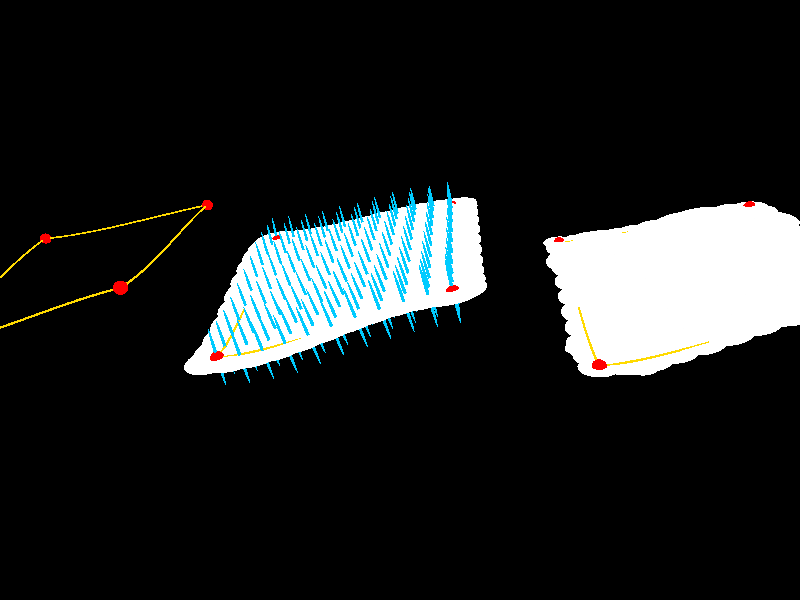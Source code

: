 // Persistence of Vision Ray Tracer Scene Description File

#version 3.6; // current version is 3.8

/* 
Information on Pov-Ray:
 
My personal introduction into Pov-Ray was the excellent book "3D-Welten, professionelle Animationen und fotorealistische Grafiken mit Raytracing" from 
Toni Lama by Carl Hanser Verlag München Wien, 2004. Apart of that I recommend the Pov-Ray-homepage (http://www.povray.org).

Further information on Pov-Ray can be found at https://sus.ziti.uni-heidelberg.de/Lehre/WS2021_Tools/POVRAY/POVRAY_PeterFischer.pdf,  
https://wiki.povray.org/content/Main_Page, https://de.wikibooks.org/wiki/Raytracing_mit_POV-Ray or, in german language, here: https://www.f-lohmueller.de/pov_tut/pov__ger.htm
*/ 
 
/*
---------------------------------------------------Modeling approach---------------------------------------------- 

This file demonstrates my basic approach for creating planar structures. For a start, we create a small patch in the x-z-plain, anchored by four positions determining the corners of this patch (given as a start). 
These four corner positions serve for defining splines in a first step. In a second step these splines are used to determine the y-coordinates and normals of positions in the patch. y-coordinates and normals are cal
culated from y-coordinates and incline of splines at respective x- and z- positions. Finally the flat spheres put at appropriate positions with appropriate normals are fused into a blob.  
*/ 
                
//-----------------------------------Scene settings (Camera, light, background)-------------------------------------------------

global_settings {
    assumed_gamma 1.0
    max_trace_level 5
}

#declare Hauptkamera = camera {
    location  <0.6, 1.1, -1.5> *1.6
    right     x*image_width/image_height
    look_at   <0.6, 0.75,  2.5>
}

camera {Hauptkamera}

// create a regular point light source
light_source {
    0*x                  // light's position (translated below)
    color rgb <1,1,1>    // light's color
    translate <-100, 50, -20>
}
light_source {
    0*x                  // light's position (translated below)
    color rgb <1,1,1>    // light's color
    translate <-30, 50, -100>
}

//---------------------------------The points and the splines (top-panel)-------------------------------------------------------------


//----------------------------Definition of main points----------------------------------------------------------------

//These  points are spanning a square patch with a certain change in the y-coordinate

#declare P0 = <0, 0, 0> + <-1.4, 1, 0>; 
#declare P1= <1, 0.3, 0> + <-1.4, 1, 0> ; 
#declare P2 = <0, 0.4, 1>  + <-1.4, 1, 0>; 
#declare P3 = <1, 0.6, 1> + <-1.4, 1, 0> ;

//Here the points are given as spheres

sphere { 
    <0,0,0>, 0.03 
    texture { 
        pigment{ 
            color rgb<1.00, 0, 0.00>
        }
        finish { 
            phong 1.0 reflection 0.00
        }
    } // end of texture
    scale<1,1,1>  rotate<0,0,0>  translate P0
}  // end of sphere ----------------------------------- 

sphere { 
    <0,0,0>, 0.03 
    texture { 
        pigment{ 
            color rgb<1.00, 0, 0.00>
        }
        finish { 
            phong 1.0 reflection 0.00
        }
    } // end of texture
    scale<1,1,1>  rotate<0,0,0>  translate P1
}  // end of sphere ----------------------------------- 

sphere { 
    <0,0,0>, 0.03 
    texture { 
        pigment{ 
            color rgb<1.00, 0, 0.00>
        }
        finish { 
            phong 1.0 reflection 0.00
        }
    } // end of texture
    scale<1,1,1>  rotate<0,0,0>  translate P2
}  // end of sphere ----------------------------------- 

sphere { 
    <0,0,0>, 0.03 
    texture { 
        pigment{ 
            color rgb<1.00, 0, 0.00>
        }
        finish { 
            phong 1.0 reflection 0.00
        }
    } // end of texture
    scale<1,1,1>  rotate<0,0,0>  translate P3
}  // end of sphere ----------------------------------- 



//-------------------------------------Definition of splines--------------------------------------------------------------------

//The splines are used for defining four splines, two along the x-axis and two along the z-axis.

#declare SplineXA = spline {
    cubic_spline
    -2, P0 + <-2, 0, 0>, // control point
    -1, P0 + <-1, 0, 0>,// control point

    0, P0, 
    1, P1, 
   
    2, P1 + <1, 0.2, 0>, // control point
    3 ,  P1 + <2, 0.4, 0>, // control point
}   

#declare SplineXB = spline {
    cubic_spline
    -2, P2 + <-2, 0, 0>, // control point
    -1, P2 + <-1, 0, 0>,// control point

    0, P2, 
    1, P3, 
   
    2, P3 + <1, 0.2, 0>, // control point
    3 ,  P3 + <2, 0.4, 0>, // control point
}   

#declare SplineZA = spline {
    cubic_spline
    -2, P0 + <0, 0, -2>, // control point
    -1, P0 + <0, 0, -1>,// control point

    0, P0, 
    1, P2, 
   
    2, P2 + <0, 0.2, 1>, // control point
    3 ,  P2 + <0, 0.4, 2>, // control point
}   


#declare SplineZB = spline {
    cubic_spline
    -2, P1 + <0, 0, -2>, // control point
    -1, P1 + <0, 0, -1>,// control point

    0, P1, 
    1, P3, 
   
    2, P3 + <0, 0.2, 1>, // control point
    3 ,  P3 + <0, 0.4, 2>, // control point
}   

//----------------------------------Visualization of splines-------------------------------------------------------

#declare ticker = 0; 
#while (ticker < 1) 

    sphere { 
        <0,0,0>,  0.005
        texture { 
            pigment{ 
                color rgb<1.00, 0.7, 0.00>
            }
            finish { 
                phong 1.0 reflection 0.00
            }
        } // end of texture
        scale<1,1,1>  rotate<0,0,0>  translate SplineXA (ticker)
    }  // end of sphere ----------------------------------- 

#declare ticker =  ticker + 0.005; 
#end
   


#declare ticker = 0; 
#while (ticker < 1) 


    sphere { 
        <0,0,0>,  0.005
        texture { 
            pigment{ 
                color rgb<1.00, 0.7, 0.00>
            }
            finish { 
                phong 1.0 reflection 0.00
            }
        } // end of texture
        scale<1,1,1>  rotate<0,0,0>  translate SplineXB (ticker)
    }  // end of sphere ----------------------------------- 

#declare ticker =  ticker + 0.005; 
#end
   




#declare ticker = 0; 
#while (ticker < 1) 


    sphere { 
        <0,0,0>,  0.005
        texture { 
            pigment{ 
                color rgb<1.00, 0.7, 0.00>
            }
            finish { 
                phong 1.0 reflection 0.00
            }
        } // end of texture
        scale<1,1,1>  rotate<0,0,0>  translate SplineZA (ticker)
    }  // end of sphere ----------------------------------- 

#declare ticker =  ticker + 0.005; 
#end



#declare ticker = 0; 
#while (ticker < 1) 


    sphere { 
        <0,0,0>,  0.005
        texture { 
            pigment{ 
                color rgb<1.00, 0.7, 0.00>
            }
            finish { 
                phong 1.0 reflection 0.00
            }
        } // end of texture
        scale<1,1,1>  rotate<0,0,0>  translate SplineZB (ticker)
    }  // end of sphere ----------------------------------- 

#declare ticker =  ticker + 0.005; 
#end

//----------------------------Patch made of flat spheres (center panel)---------------------------------------------------

//----------------------------Definition of main points----------------------------------------------------------------

//These  points are spanning a square patch with a certain change in the y-coordinate

#declare P0 = <0, 0, 0> + <0, 1, 0>; 
#declare P1= <1, 0.3, 0> + <0, 1, 0>; 
#declare P2 = <0, 0.4, 1> + <0, 1, 0>; 
#declare P3 = <1, 0.6, 1> + <0, 1, 0>;

//Here the points are given as spheres

sphere { 
    <0,0,0>, 0.03 
    texture { 
        pigment{ 
            color rgb<1.00, 0, 0.00>
        }
        finish { 
            phong 1.0 reflection 0.00
        }
    } // end of texture
    scale<1,1,1>  rotate<0,0,0>  translate P0
}  // end of sphere ----------------------------------- 

sphere { 
    <0,0,0>, 0.03 
    texture { 
        pigment{ 
            color rgb<1.00, 0, 0.00>
        }
        finish { 
            phong 1.0 reflection 0.00
        }
    } // end of texture
    scale<1,1,1>  rotate<0,0,0>  translate P1
}  // end of sphere ----------------------------------- 

sphere { 
    <0,0,0>, 0.03 
    texture { 
        pigment{ 
            color rgb<1.00, 0, 0.00>
        }
        finish { 
            phong 1.0 reflection 0.00
        }
    } // end of texture
    scale<1,1,1>  rotate<0,0,0>  translate P2
}  // end of sphere ----------------------------------- 

sphere { 
    <0,0,0>, 0.03 
    texture { 
        pigment{ 
            color rgb<1.00, 0, 0.00>
        }
        finish { 
            phong 1.0 reflection 0.00
        }
    } // end of texture
    scale<1,1,1>  rotate<0,0,0>  translate P3
}  // end of sphere ----------------------------------- 



//-------------------------------------Definition of splines--------------------------------------------------------------------

//The splines are used for defining four splines, two along the x-axis and two along the z-axis.

#declare SplineXA = spline {
    cubic_spline
    -2, P0 + <-2, 0, 0>, // control point
    -1, P0 + <-1, 0, 0>,// control point

    0, P0, 
    1, P1, 
   
    2, P1 + <1, 0.2, 0>, // control point
    3 ,  P1 + <2, 0.4, 0>, // control point
}   

#declare SplineXB = spline {
    cubic_spline
    -2, P2 + <-2, 0, 0>, // control point
    -1, P2 + <-1, 0, 0>,// control point

    0, P2, 
    1, P3, 
   
    2, P3 + <1, 0.2, 0>, // control point
    3 ,  P3 + <2, 0.4, 0>, // control point
}   

#declare SplineZA = spline {
    cubic_spline
    -2, P0 + <0, 0, -2>, // control point
    -1, P0 + <0, 0, -1>,// control point

    0, P0, 
    1, P2, 
   
    2, P2 + <0, 0.2, 1>, // control point
    3 ,  P2 + <0, 0.4, 2>, // control point
}   


#declare SplineZB = spline {
    cubic_spline
    -2, P1 + <0, 0, -2>, // control point
    -1, P1 + <0, 0, -1>,// control point

    0, P1, 
    1, P3, 
   
    2, P3 + <0, 0.2, 1>, // control point
    3 ,  P3 + <0, 0.4, 2>, // control point
}   

//----------------------------------Visualization of splines-------------------------------------------------------

#declare ticker = 0; 
#while (ticker < 1) 

    sphere { 
        <0,0,0>,  0.005
        texture { 
            pigment{ 
                color rgb<1.00, 0.7, 0.00>
            }
            finish { 
                phong 1.0 reflection 0.00
            }
        } // end of texture
        scale<1,1,1>  rotate<0,0,0>  translate SplineXA (ticker)
    }  // end of sphere ----------------------------------- 

#declare ticker =  ticker + 0.005; 
#end
   


#declare ticker = 0; 
#while (ticker < 1) 


    sphere { 
        <0,0,0>,  0.005
        texture { 
            pigment{ 
                color rgb<1.00, 0.7, 0.00>
            }
            finish { 
                phong 1.0 reflection 0.00
            }
        } // end of texture
        scale<1,1,1>  rotate<0,0,0>  translate SplineXB (ticker)
    }  // end of sphere ----------------------------------- 

#declare ticker =  ticker + 0.005; 
#end
   




#declare ticker = 0; 
#while (ticker < 1) 


    sphere { 
        <0,0,0>, 0.005
        texture { 
            pigment{ 
                color rgb<1.00, 0.7, 0.00>
            }
            finish { 
                phong 1.0 reflection 0.00
            }
        } // end of texture
        scale<1,1,1>  rotate<0,0,0>  translate SplineZA (ticker)
    }  // end of sphere ----------------------------------- 

#declare ticker =  ticker + 0.005; 
#end



#declare ticker = 0; 
#while (ticker < 1) 


    sphere { 
        <0,0,0>,  0.005
        texture { 
            pigment{ 
                color rgb<1.00, 0.7, 0.00>
            }
            finish { 
                phong 1.0 reflection 0.00
            }
        } // end of texture
        scale<1,1,1>  rotate<0,0,0>  translate SplineZB (ticker)
    }  // end of sphere ----------------------------------- 

#declare ticker =  ticker + 0.005; 
#end

//-----------------------------------Calculation of the patch-----------------------------------------------

//Flat spheres are distributed regularly along the x- and z-coordinated of the patch. Their y-position is calculated by combining the y-coordinates of fitting to respective x-z-coordinates. 
//Normals are calculated by combining combining values for spline-gradients 

#declare tickerx = 0;                                    //loop over all x-values
#while (tickerx<1)

    #declare tickerz = 0;                                //loop over all z-values
    #while (tickerz < 1)

        //Calculating the y-coordinate

        #declare P1 = SplineZA(tickerz);
        #declare P2 = SplineZB(tickerz);
        #declare Heightz = ((0.5+0.5*sin(0.5*pi + pi*tickerx))*P1.y + (0.5+0.5*sin(1.5*pi + pi*tickerx))*P2.y); 

        #declare P3 = SplineXA(tickerx);
        #declare P4 = SplineXB(tickerx);
        #declare Heightx = ((0.5+0.5*sin(0.5*pi + pi*tickerz))*P3.y + (0.5+0.5*sin(1.5*pi + pi*tickerz))*P4.y); 

        #declare Height = (Heightz + Heightx)/2; 

        //Calculating Normals

        #declare AZ1 = SplineZA(tickerz+0.1) - SplineZA(tickerz-0.1);
        #declare AZ2 = SplineZB(tickerz+0.1) - SplineZB(tickerz-0.1);
        #declare AZ = (0.5+0.5*sin(0.5*pi + pi*tickerx))*AZ1 + (0.5+0.5*sin(1.5*pi + pi*tickerx))*AZ2; 


        #declare AX1 = SplineXA(tickerx+0.1) - SplineXA(tickerx-0.1);
        #declare AX2 = SplineXB(tickerx+0.1) - SplineXB(tickerx-0.1);
        #declare AX = (0.5+0.5*sin(0.5*pi + pi*tickerz))*AX1 + (0.5+0.5*sin(1.5*pi + pi*tickerz))*AX2; 

        #declare Normal = vcross(AX, AZ); 

        #if (abs(Normal.x)>abs(Normal.z)) 

//Positioning and rotating individual elements

            #local AngleY = degrees(atan2(Normal.z, Normal.x));  
            #local N2 = vrotate (Normal, <0, AngleY, 0>);
            #local AngleZ = degrees(atan2(N2.y, N2.x));
            sphere {                                                       //The element for the area patch
                <0, 0, 0>, 0.14
                scale<1,0.02,1> 
                rotate <0, 90, 0>
                rotate <0, 0, 270 +AngleZ>
                rotate <0, -AngleY, 0>
                translate <tickerx, Height, tickerz>
                pigment {
                    color rgb <1,1,1>     // solid color pigment
                }  
            }

            sphere {                                                      //element representing the normal at the given position
                <0, 0, 0>, 0.14
                scale<0.05, 1,0.05> 
                rotate <0, 90, 0>
                rotate <0, 0, 270 +AngleZ>
                rotate <0, -AngleY, 0>
                translate <tickerx, Height, tickerz>
                pigment {
                    color rgb <0, 0.6, 1>     // solid color pigment
                }
                no_shadow               
            }  

        #else

            #if (abs(Normal.z)>0)

                #local AngleY = degrees(atan2(Normal.x, Normal.z));
                #local N2 = vrotate (Normal, <0, -AngleY, 0>); 
                #local AngleX = -degrees(atan2(N2.y, N2.z));
                sphere { 
                    <0, 0, 0>, 0.14                                            //The element for the area patch
                    scale<1,0.02,1>   
                    rotate <AngleX+90, 0, 0>
                    rotate <0, AngleY, 0>
                    translate <tickerx, Height, tickerz>
                    pigment {
                        color rgb <1,1,1>     // solid color pigment
                    }
                }
                sphere { 
                    <0, 0, 0>, 0.14                                            //element representing the normal at the given position
                    scale<0.05, 1,0.05> 
                    rotate <AngleX+90, 0, 0>
                    rotate <0, AngleY, 0>
                    translate <tickerx, Height, tickerz>
                    pigment {
                        color rgb <0, 0.6, 1>     // solid color pigment
                    }
                    no_shadow                
                }  
  
            #else//This covers positions with  

                sphere {                                                    //The element for the area patch
                    <0, 0, 0>, 0.14
                    scale<1,0.02,1> 
                    translate <tickerx, Height, tickerz>
                    pigment {
                        color rgb <1,1,1>     // solid color pigment
                }

                sphere { 
                    <0, 0, 0>, 0.14                                         //element representing the normal at the given position
                    scale<0.05, 1,0.05> 
                    translate <tickerx, Height, tickerz>
                    pigment {
                        color rgb <0, 0.6, 1>     // solid color pigment
                    }
                    no_shadow                
                }  
            #end 
        #end  


    #declare tickerz = tickerz + 0.1; 
    #end

#declare tickerx = tickerx + 0.1; 
#end



//----------------------------Patch made of a blob (bottom panel)---------------------------------------------------

//----------------------------Definition of main points----------------------------------------------------------------

//These  points are spanning a square patch with a certain change in the y-coordinate

#declare P0 = <0, 0, 0>; 
#declare P1= <1, 0.3, 0>; 
#declare P2 = <0, 0.4, 1>; 
#declare P3 = <1, 0.6, 1>;

//Here the points are given as spheres

sphere { 
    <0,0,0>, 0.03 
    texture { 
        pigment{ 
            color rgb<1.00, 0, 0.00>
        }
        finish { 
            phong 1.0 reflection 0.00
        }
    } // end of texture
    scale<1,1,1>  rotate<0,0,0>  translate P0+ <1.6, 1, 0>
}  // end of sphere ----------------------------------- 

sphere { 
    <0,0,0>, 0.03 
    texture { 
        pigment{ 
            color rgb<1.00, 0, 0.00>
        }
        finish { 
            phong 1.0 reflection 0.00
        }
    } // end of texture
    scale<1,1,1>  rotate<0,0,0>  translate P1+ <1.6, 1, 0>
}  // end of sphere ----------------------------------- 

sphere { 
    <0,0,0>, 0.03 
    texture { 
        pigment{ 
            color rgb<1.00, 0, 0.00>
        }
        finish { 
            phong 1.0 reflection 0.00
        }
    } // end of texture
    scale<1,1,1>  rotate<0,0,0>  translate P2+ <1.6, 1, 0>
}  // end of sphere ----------------------------------- 

sphere { 
    <0,0,0>, 0.03 
    texture { 
        pigment{ 
            color rgb<1.00, 0, 0.00>
        }
        finish { 
            phong 1.0 reflection 0.00
        }
    } // end of texture
    scale<1,1,1>  rotate<0,0,0>  translate P3+ <1.6, 1, 0>
}  // end of sphere ----------------------------------- 



//-------------------------------------Definition of splines--------------------------------------------------------------------

//The splines are used for defining four splines, two along the x-axis and two along the z-axis.

#declare SplineXA = spline {
    cubic_spline
    -2, P0 + <-2, 0, 0>, // control point
    -1, P0 + <-1, 0, 0>,// control point

    0, P0, 
    1, P1, 
   
    2, P1 + <1, 0.2, 0>, // control point
    3 ,  P1 + <2, 0.4, 0>, // control point
}   

#declare SplineXB = spline {
    cubic_spline
    -2, P2 + <-2, 0, 0>, // control point
    -1, P2 + <-1, 0, 0>,// control point

    0, P2, 
    1, P3, 
   
    2, P3 + <1, 0.2, 0>, // control point
    3 ,  P3 + <2, 0.4, 0>, // control point
}   

#declare SplineZA = spline {
    cubic_spline
    -2, P0 + <0, 0, -2>, // control point
    -1, P0 + <0, 0, -1>,// control point

    0, P0, 
    1, P2, 
   
    2, P2 + <0, 0.2, 1>, // control point
    3 ,  P2 + <0, 0.4, 2>, // control point
}   


#declare SplineZB = spline {
    cubic_spline
    -2, P1 + <0, 0, -2>, // control point
    -1, P1 + <0, 0, -1>,// control point

    0, P1, 
    1, P3, 
   
    2, P3 + <0, 0.2, 1>, // control point
    3 ,  P3 + <0, 0.4, 2>, // control point
}   

//----------------------------------Visualization of splines-------------------------------------------------------

#declare ticker = 0; 
#while (ticker < 1) 

    sphere { 
        <0,0,0>, 0.005
        texture { 
            pigment{ 
                color rgb<1.00, 0.7, 0.00>
            }
            finish { 
                phong 1.0 reflection 0.00
            }
        } // end of texture
        scale<1,1,1>  rotate<0,0,0>  translate SplineXA (ticker)+ <1.6, 1, 0>
    }  // end of sphere ----------------------------------- 

#declare ticker =  ticker + 0.005; 
#end
   


#declare ticker = 0; 
#while (ticker < 1) 


    sphere { 
        <0,0,0>,  0.005
        texture { 
            pigment{ 
                color rgb<1.00, 0.7, 0.00>
            }
            finish { 
                phong 1.0 reflection 0.00
            }
        } // end of texture
        scale<1,1,1>  rotate<0,0,0>  translate SplineXB (ticker)+ <1.6, 1, 0>
    }  // end of sphere ----------------------------------- 

#declare ticker =  ticker + 0.005; 
#end
   




#declare ticker = 0; 
#while (ticker < 1) 


    sphere { 
        <0,0,0>,  0.005
        texture { 
            pigment{ 
                color rgb<1.00, 0.7, 0.00>
            }
            finish { 
                phong 1.0 reflection 0.00
            }
        } // end of texture
        scale<1,1,1>  rotate<0,0,0>  translate SplineZA (ticker)+ <1.6, 1, 0>
    }  // end of sphere ----------------------------------- 

#declare ticker =  ticker + 0.005; 
#end



#declare ticker = 0; 
#while (ticker < 1) 


    sphere { 
        <0,0,0>,  0.005
        texture { 
            pigment{ 
                color rgb<1.00, 0.7, 0.00>
            }
            finish { 
                phong 1.0 reflection 0.00
            }
        } // end of texture
        scale<1,1,1>  rotate<0,0,0>  translate SplineZB (ticker)+ <1.6, 1, 0>
    }  // end of sphere ----------------------------------- 

#declare ticker =  ticker + 0.005; 
#end

//-----------------------------------Calculation of the patch-----------------------------------------------

//Flat spheres are distributed regularly along the x- and z-coordinated of the patch. Their y-position is calculated by combining the y-coordinates of fitting to respective x-z-coordinates. 
//Normals are calculated by combining combining values for spline-gradients 

blob {
threshold 0.6
#declare tickerx = 0;                                    //loop over all x-values
#while (tickerx<1)

    #declare tickerz = 0;                                //loop over all z-values
    #while (tickerz < 1)

        //Calculating the y-coordinate

        #declare P1 = SplineZA(tickerz);
        #declare P2 = SplineZB(tickerz);
        #declare Heightz = ((0.5+0.5*sin(0.5*pi + pi*tickerx))*P1.y + (0.5+0.5*sin(1.5*pi + pi*tickerx))*P2.y); 

        #declare P3 = SplineXA(tickerx);
        #declare P4 = SplineXB(tickerx);
        #declare Heightx = ((0.5+0.5*sin(0.5*pi + pi*tickerz))*P3.y + (0.5+0.5*sin(1.5*pi + pi*tickerz))*P4.y); 

        #declare Height = (Heightz + Heightx)/2; 

        //Calculating Normals

        #declare AZ1 = SplineZA(tickerz+0.1) - SplineZA(tickerz-0.1);
        #declare AZ2 = SplineZB(tickerz+0.1) - SplineZB(tickerz-0.1);
        #declare AZ = (0.5+0.5*sin(0.5*pi + pi*tickerx))*AZ1 + (0.5+0.5*sin(1.5*pi + pi*tickerx))*AZ2; 


        #declare AX1 = SplineXA(tickerx+0.1) - SplineXA(tickerx-0.1);
        #declare AX2 = SplineXB(tickerx+0.1) - SplineXB(tickerx-0.1);
        #declare AX = (0.5+0.5*sin(0.5*pi + pi*tickerz))*AX1 + (0.5+0.5*sin(1.5*pi + pi*tickerz))*AX2; 

        #declare Normal = vcross(AX, AZ); 

        #if (abs(Normal.x)>abs(Normal.z)) 

//Positioning and rotating individual elements  


            #local AngleY = degrees(atan2(Normal.z, Normal.x));  
            #local N2 = vrotate (Normal, <0, AngleY, 0>);
            #local AngleZ = degrees(atan2(N2.y, N2.x));
            sphere {                                                       //The element for the area patch
                <0, 0, 0>, 0.18, 1
                scale<1,0.02,1> 
                rotate <0, 90, 0>
                rotate <0, 0, 270 +AngleZ>
                rotate <0, -AngleY, 0>
                translate <tickerx, Height, tickerz>
                pigment {
                    color rgb <1,1,1>     // solid color pigment
                }  
            }


        #else

            #if (abs(Normal.z)>0)

                #local AngleY = degrees(atan2(Normal.x, Normal.z));
                #local N2 = vrotate (Normal, <0, -AngleY, 0>); 
                #local AngleX = -degrees(atan2(N2.y, N2.z));
                sphere { 
                    <0, 0, 0>, 0.18, 1                                            //The element for the area patch
                    scale<1,0.02,1>   
                    rotate <AngleX+90, 0, 0>
                    rotate <0, AngleY, 0>
                    translate <tickerx, Height, tickerz>
                    pigment {
                        color rgb <1,1,1>     // solid color pigment
                    }
                }
  
            #else//This covers positions with  

                sphere {                                                    //The element for the area patch
                    <0, 0, 0>, 0.18, 1
                    scale<1,0.02,1> 
                    translate <tickerx, Height, tickerz>
                    pigment {
                        color rgb <1,1,1>     // solid color pigment
                }

            #end 
        #end  


    #declare tickerz = tickerz + 0.1; 
    #end

#declare tickerx = tickerx + 0.1; 
#end
translate + <1.6, 1, 0>
}

